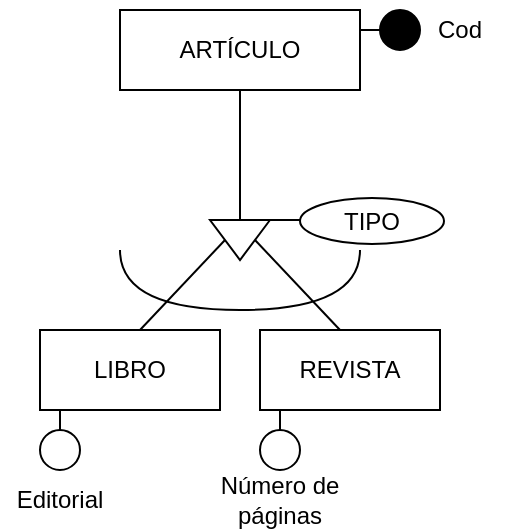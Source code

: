 <mxfile version="20.8.10" type="device"><diagram name="Página-1" id="io1oPohH09kY_JmBU2QQ"><mxGraphModel dx="819" dy="478" grid="0" gridSize="10" guides="1" tooltips="1" connect="1" arrows="1" fold="1" page="1" pageScale="1" pageWidth="1169" pageHeight="827" math="0" shadow="0"><root><mxCell id="0"/><mxCell id="1" parent="0"/><mxCell id="Q_xYzTSfXU31XeXNYk2H-3" value="ARTÍCULO" style="rounded=0;whiteSpace=wrap;html=1;" parent="1" vertex="1"><mxGeometry x="200" y="120" width="120" height="40" as="geometry"/></mxCell><mxCell id="Q_xYzTSfXU31XeXNYk2H-4" value="" style="triangle;whiteSpace=wrap;html=1;rotation=90;" parent="1" vertex="1"><mxGeometry x="250" y="220" width="20" height="30" as="geometry"/></mxCell><mxCell id="Q_xYzTSfXU31XeXNYk2H-6" value="" style="endArrow=none;html=1;rounded=0;entryX=0.5;entryY=1;entryDx=0;entryDy=0;exitX=0;exitY=0.5;exitDx=0;exitDy=0;" parent="1" source="Q_xYzTSfXU31XeXNYk2H-4" target="Q_xYzTSfXU31XeXNYk2H-3" edge="1"><mxGeometry width="50" height="50" relative="1" as="geometry"><mxPoint x="260" y="200" as="sourcePoint"/><mxPoint x="300" y="400" as="targetPoint"/></mxGeometry></mxCell><mxCell id="Q_xYzTSfXU31XeXNYk2H-7" value="" style="endArrow=none;html=1;rounded=0;entryX=0.5;entryY=1;entryDx=0;entryDy=0;" parent="1" target="Q_xYzTSfXU31XeXNYk2H-4" edge="1"><mxGeometry width="50" height="50" relative="1" as="geometry"><mxPoint x="210" y="280" as="sourcePoint"/><mxPoint x="300" y="400" as="targetPoint"/></mxGeometry></mxCell><mxCell id="Q_xYzTSfXU31XeXNYk2H-8" value="" style="endArrow=none;html=1;rounded=0;entryX=0.5;entryY=0;entryDx=0;entryDy=0;" parent="1" target="Q_xYzTSfXU31XeXNYk2H-4" edge="1"><mxGeometry width="50" height="50" relative="1" as="geometry"><mxPoint x="310" y="280" as="sourcePoint"/><mxPoint x="300" y="400" as="targetPoint"/></mxGeometry></mxCell><mxCell id="Q_xYzTSfXU31XeXNYk2H-9" value="LIBRO" style="rounded=0;whiteSpace=wrap;html=1;" parent="1" vertex="1"><mxGeometry x="160" y="280" width="90" height="40" as="geometry"/></mxCell><mxCell id="Q_xYzTSfXU31XeXNYk2H-10" value="REVISTA" style="rounded=0;whiteSpace=wrap;html=1;" parent="1" vertex="1"><mxGeometry x="270" y="280" width="90" height="40" as="geometry"/></mxCell><mxCell id="Q_xYzTSfXU31XeXNYk2H-11" value="" style="endArrow=none;html=1;rounded=0;edgeStyle=orthogonalEdgeStyle;curved=1;" parent="1" edge="1"><mxGeometry width="50" height="50" relative="1" as="geometry"><mxPoint x="200" y="240" as="sourcePoint"/><mxPoint x="320" y="240" as="targetPoint"/><Array as="points"><mxPoint x="200" y="270"/><mxPoint x="320" y="270"/></Array></mxGeometry></mxCell><mxCell id="Q_xYzTSfXU31XeXNYk2H-15" value="" style="endArrow=none;html=1;rounded=0;curved=1;" parent="1" edge="1"><mxGeometry width="50" height="50" relative="1" as="geometry"><mxPoint x="320" y="130" as="sourcePoint"/><mxPoint x="340" y="130" as="targetPoint"/></mxGeometry></mxCell><mxCell id="Q_xYzTSfXU31XeXNYk2H-16" value="" style="ellipse;whiteSpace=wrap;html=1;aspect=fixed;fillColor=#000000;" parent="1" vertex="1"><mxGeometry x="330" y="120" width="20" height="20" as="geometry"/></mxCell><mxCell id="Q_xYzTSfXU31XeXNYk2H-18" value="Cod" style="text;html=1;strokeColor=none;fillColor=none;align=center;verticalAlign=middle;whiteSpace=wrap;rounded=0;" parent="1" vertex="1"><mxGeometry x="340" y="115" width="60" height="30" as="geometry"/></mxCell><mxCell id="Q_xYzTSfXU31XeXNYk2H-19" value="" style="endArrow=none;html=1;rounded=0;curved=1;" parent="1" edge="1"><mxGeometry width="50" height="50" relative="1" as="geometry"><mxPoint x="170" y="330" as="sourcePoint"/><mxPoint x="170" y="320" as="targetPoint"/></mxGeometry></mxCell><mxCell id="Q_xYzTSfXU31XeXNYk2H-20" value="" style="ellipse;whiteSpace=wrap;html=1;aspect=fixed;" parent="1" vertex="1"><mxGeometry x="160" y="330" width="20" height="20" as="geometry"/></mxCell><mxCell id="Q_xYzTSfXU31XeXNYk2H-21" value="Editorial" style="text;html=1;strokeColor=none;fillColor=none;align=center;verticalAlign=middle;whiteSpace=wrap;rounded=0;" parent="1" vertex="1"><mxGeometry x="140" y="350" width="60" height="30" as="geometry"/></mxCell><mxCell id="Q_xYzTSfXU31XeXNYk2H-22" value="" style="endArrow=none;html=1;rounded=0;curved=1;" parent="1" edge="1"><mxGeometry width="50" height="50" relative="1" as="geometry"><mxPoint x="280" y="330" as="sourcePoint"/><mxPoint x="280" y="320" as="targetPoint"/></mxGeometry></mxCell><mxCell id="Q_xYzTSfXU31XeXNYk2H-23" value="" style="ellipse;whiteSpace=wrap;html=1;aspect=fixed;" parent="1" vertex="1"><mxGeometry x="270" y="330" width="20" height="20" as="geometry"/></mxCell><mxCell id="Q_xYzTSfXU31XeXNYk2H-24" value="Número de páginas" style="text;html=1;strokeColor=none;fillColor=none;align=center;verticalAlign=middle;whiteSpace=wrap;rounded=0;" parent="1" vertex="1"><mxGeometry x="245" y="350" width="70" height="30" as="geometry"/></mxCell><mxCell id="Z6lqqimly6xCY55aCfSf-1" value="" style="endArrow=none;html=1;rounded=0;fontSize=12;curved=1;" edge="1" parent="1"><mxGeometry width="50" height="50" relative="1" as="geometry"><mxPoint x="273" y="225" as="sourcePoint"/><mxPoint x="294" y="225" as="targetPoint"/></mxGeometry></mxCell><mxCell id="Z6lqqimly6xCY55aCfSf-2" value="TIPO" style="ellipse;whiteSpace=wrap;html=1;fontSize=12;" vertex="1" parent="1"><mxGeometry x="290" y="214" width="72" height="23" as="geometry"/></mxCell></root></mxGraphModel></diagram></mxfile>